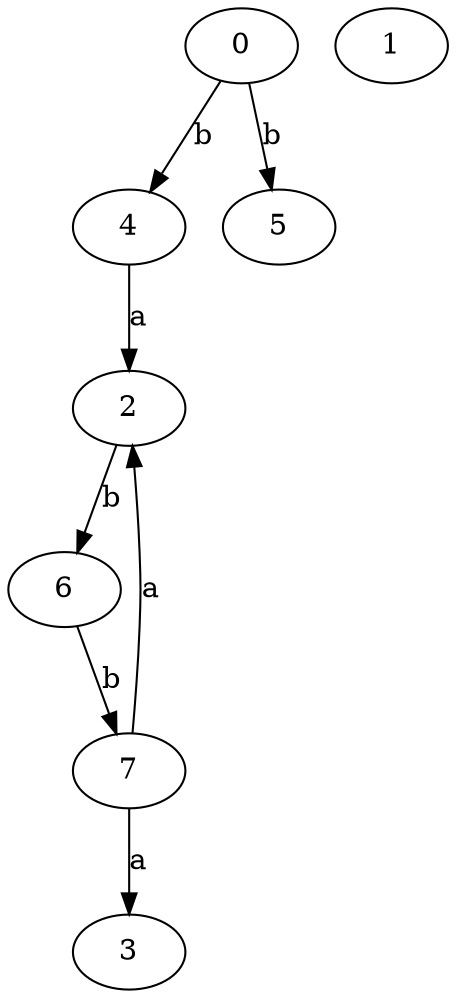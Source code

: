 strict digraph  {
0;
1;
2;
3;
4;
5;
6;
7;
0 -> 4  [label=b];
0 -> 5  [label=b];
2 -> 6  [label=b];
4 -> 2  [label=a];
6 -> 7  [label=b];
7 -> 2  [label=a];
7 -> 3  [label=a];
}
